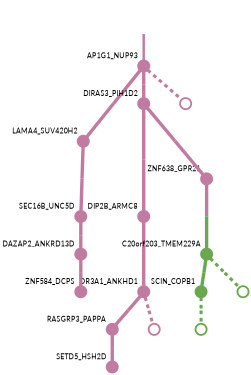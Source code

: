 strict digraph  {
graph[splines=false]; nodesep=0.7; rankdir=TB; ranksep=0.6; forcelabels=true; dpi=600; size=2.5;
0 [color="#c27ba0ff", fillcolor="#c27ba0ff", fixedsize=true, fontname=Lato, fontsize="12pt", height="0.25", label="", penwidth=3, shape=circle, style=filled, xlabel=AP1G1_NUP93];
2 [color="#c27ba0ff", fillcolor="#c27ba0ff", fixedsize=true, fontname=Lato, fontsize="12pt", height="0.25", label="", penwidth=3, shape=circle, style=filled, xlabel=LAMA4_SUV420H2];
8 [color="#c27ba0ff", fillcolor="#c27ba0ff", fixedsize=true, fontname=Lato, fontsize="12pt", height="0.25", label="", penwidth=3, shape=circle, style=filled, xlabel=DIRAS3_PIH1D2];
15 [color="#c27ba0ff", fillcolor="#c27ba0ff", fixedsize=true, fontname=Lato, fontsize="12pt", height="0.25", label="", penwidth=3, shape=circle, style=solid, xlabel=""];
1 [color="#c27ba0ff", fillcolor="#c27ba0ff", fixedsize=true, fontname=Lato, fontsize="12pt", height="0.25", label="", penwidth=3, shape=circle, style=filled, xlabel=DIP2B_ARMC8];
5 [color="#c27ba0ff", fillcolor="#c27ba0ff", fixedsize=true, fontname=Lato, fontsize="12pt", height="0.25", label="", penwidth=3, shape=circle, style=filled, xlabel=OR3A1_ANKHD1];
6 [color="#c27ba0ff", fillcolor="#c27ba0ff", fixedsize=true, fontname=Lato, fontsize="12pt", height="0.25", label="", penwidth=3, shape=circle, style=filled, xlabel=SEC16B_UNC5D];
3 [color="#6aa84fff", fillcolor="#6aa84fff", fixedsize=true, fontname=Lato, fontsize="12pt", height="0.25", label="", penwidth=3, shape=circle, style=filled, xlabel=C20orf203_TMEM229A];
7 [color="#6aa84fff", fillcolor="#6aa84fff", fixedsize=true, fontname=Lato, fontsize="12pt", height="0.25", label="", penwidth=3, shape=circle, style=filled, xlabel=SCIN_COPB1];
13 [color="#6aa84fff", fillcolor="#6aa84fff", fixedsize=true, fontname=Lato, fontsize="12pt", height="0.25", label="", penwidth=3, shape=circle, style=solid, xlabel=""];
4 [color="#c27ba0ff", fillcolor="#c27ba0ff", fixedsize=true, fontname=Lato, fontsize="12pt", height="0.25", label="", penwidth=3, shape=circle, style=filled, xlabel=ZNF638_GPR21];
12 [color="#c27ba0ff", fillcolor="#c27ba0ff", fixedsize=true, fontname=Lato, fontsize="12pt", height="0.25", label="", penwidth=3, shape=circle, style=filled, xlabel=RASGRP3_PAPPA];
16 [color="#c27ba0ff", fillcolor="#c27ba0ff", fixedsize=true, fontname=Lato, fontsize="12pt", height="0.25", label="", penwidth=3, shape=circle, style=solid, xlabel=""];
11 [color="#c27ba0ff", fillcolor="#c27ba0ff", fixedsize=true, fontname=Lato, fontsize="12pt", height="0.25", label="", penwidth=3, shape=circle, style=filled, xlabel=DAZAP2_ANKRD13D];
14 [color="#6aa84fff", fillcolor="#6aa84fff", fixedsize=true, fontname=Lato, fontsize="12pt", height="0.25", label="", penwidth=3, shape=circle, style=solid, xlabel=""];
9 [color="#c27ba0ff", fillcolor="#c27ba0ff", fixedsize=true, fontname=Lato, fontsize="12pt", height="0.25", label="", penwidth=3, shape=circle, style=filled, xlabel=ZNF584_DCPS];
10 [color="#c27ba0ff", fillcolor="#c27ba0ff", fixedsize=true, fontname=Lato, fontsize="12pt", height="0.25", label="", penwidth=3, shape=circle, style=filled, xlabel=SETD5_HSH2D];
normal [label="", penwidth=3, style=invis, xlabel=AP1G1_NUP93];
0 -> 2  [arrowsize=0, color="#c27ba0ff;0.5:#c27ba0ff", minlen="2.6103897094726562", penwidth="5.5", style=solid];
0 -> 8  [arrowsize=0, color="#c27ba0ff;0.5:#c27ba0ff", minlen="1.4935064315795898", penwidth="5.5", style=solid];
0 -> 15  [arrowsize=0, color="#c27ba0ff;0.5:#c27ba0ff", minlen="1.0649350881576538", penwidth=5, style=dashed];
2 -> 6  [arrowsize=0, color="#c27ba0ff;0.5:#c27ba0ff", minlen="2.090909004211426", penwidth="5.5", style=solid];
8 -> 1  [arrowsize=0, color="#c27ba0ff;0.5:#c27ba0ff", minlen="3.0", penwidth="5.5", style=solid];
8 -> 4  [arrowsize=0, color="#c27ba0ff;0.5:#c27ba0ff", minlen="2.3246753215789795", penwidth="5.5", style=solid];
1 -> 5  [arrowsize=0, color="#c27ba0ff;0.5:#c27ba0ff", minlen="2.1168832778930664", penwidth="5.5", style=solid];
5 -> 12  [arrowsize=0, color="#c27ba0ff;0.5:#c27ba0ff", minlen="1.1298701763153076", penwidth="5.5", style=solid];
5 -> 16  [arrowsize=0, color="#c27ba0ff;0.5:#c27ba0ff", minlen="1.0649350881576538", penwidth=5, style=dashed];
6 -> 11  [arrowsize=0, color="#c27ba0ff;0.5:#c27ba0ff", minlen="1.3636363744735718", penwidth="5.5", style=solid];
3 -> 7  [arrowsize=0, color="#6aa84fff;0.5:#6aa84fff", minlen="1.6753246784210205", penwidth="5.5", style=solid];
3 -> 13  [arrowsize=0, color="#6aa84fff;0.5:#6aa84fff", minlen="1.0649350881576538", penwidth=5, style=dashed];
7 -> 14  [arrowsize=0, color="#6aa84fff;0.5:#6aa84fff", minlen="1.0649350881576538", penwidth=5, style=dashed];
4 -> 3  [arrowsize=0, color="#c27ba0ff;0.5:#6aa84fff", minlen="2.3766233921051025", penwidth="5.5", style=solid];
12 -> 10  [arrowsize=0, color="#c27ba0ff;0.5:#c27ba0ff", minlen="1.3896104097366333", penwidth="5.5", style=solid];
11 -> 9  [arrowsize=0, color="#c27ba0ff;0.5:#c27ba0ff", minlen="1.4935064315795898", penwidth="5.5", style=solid];
normal -> 0  [arrowsize=0, color="#c27ba0ff", label="", penwidth=4, style=solid];
}

